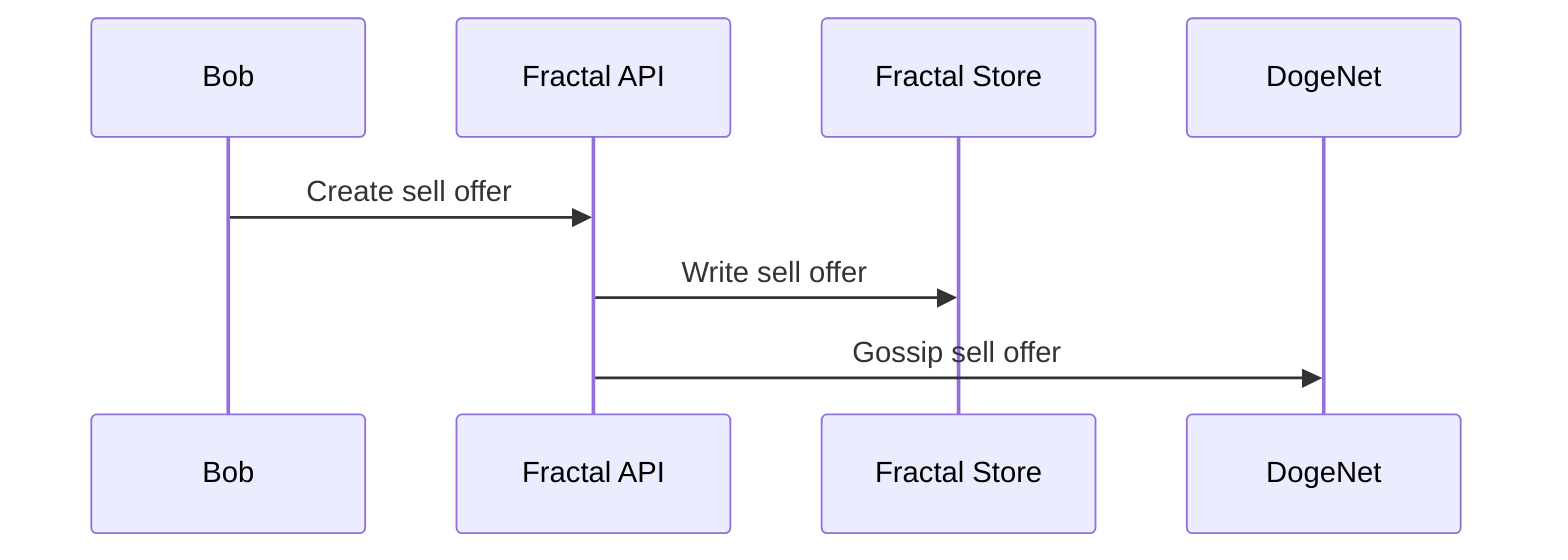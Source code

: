 sequenceDiagram
    Bob->>Fractal API: Create sell offer
    Fractal API->>Fractal Store: Write sell offer
    Fractal API->>DogeNet: Gossip sell offer